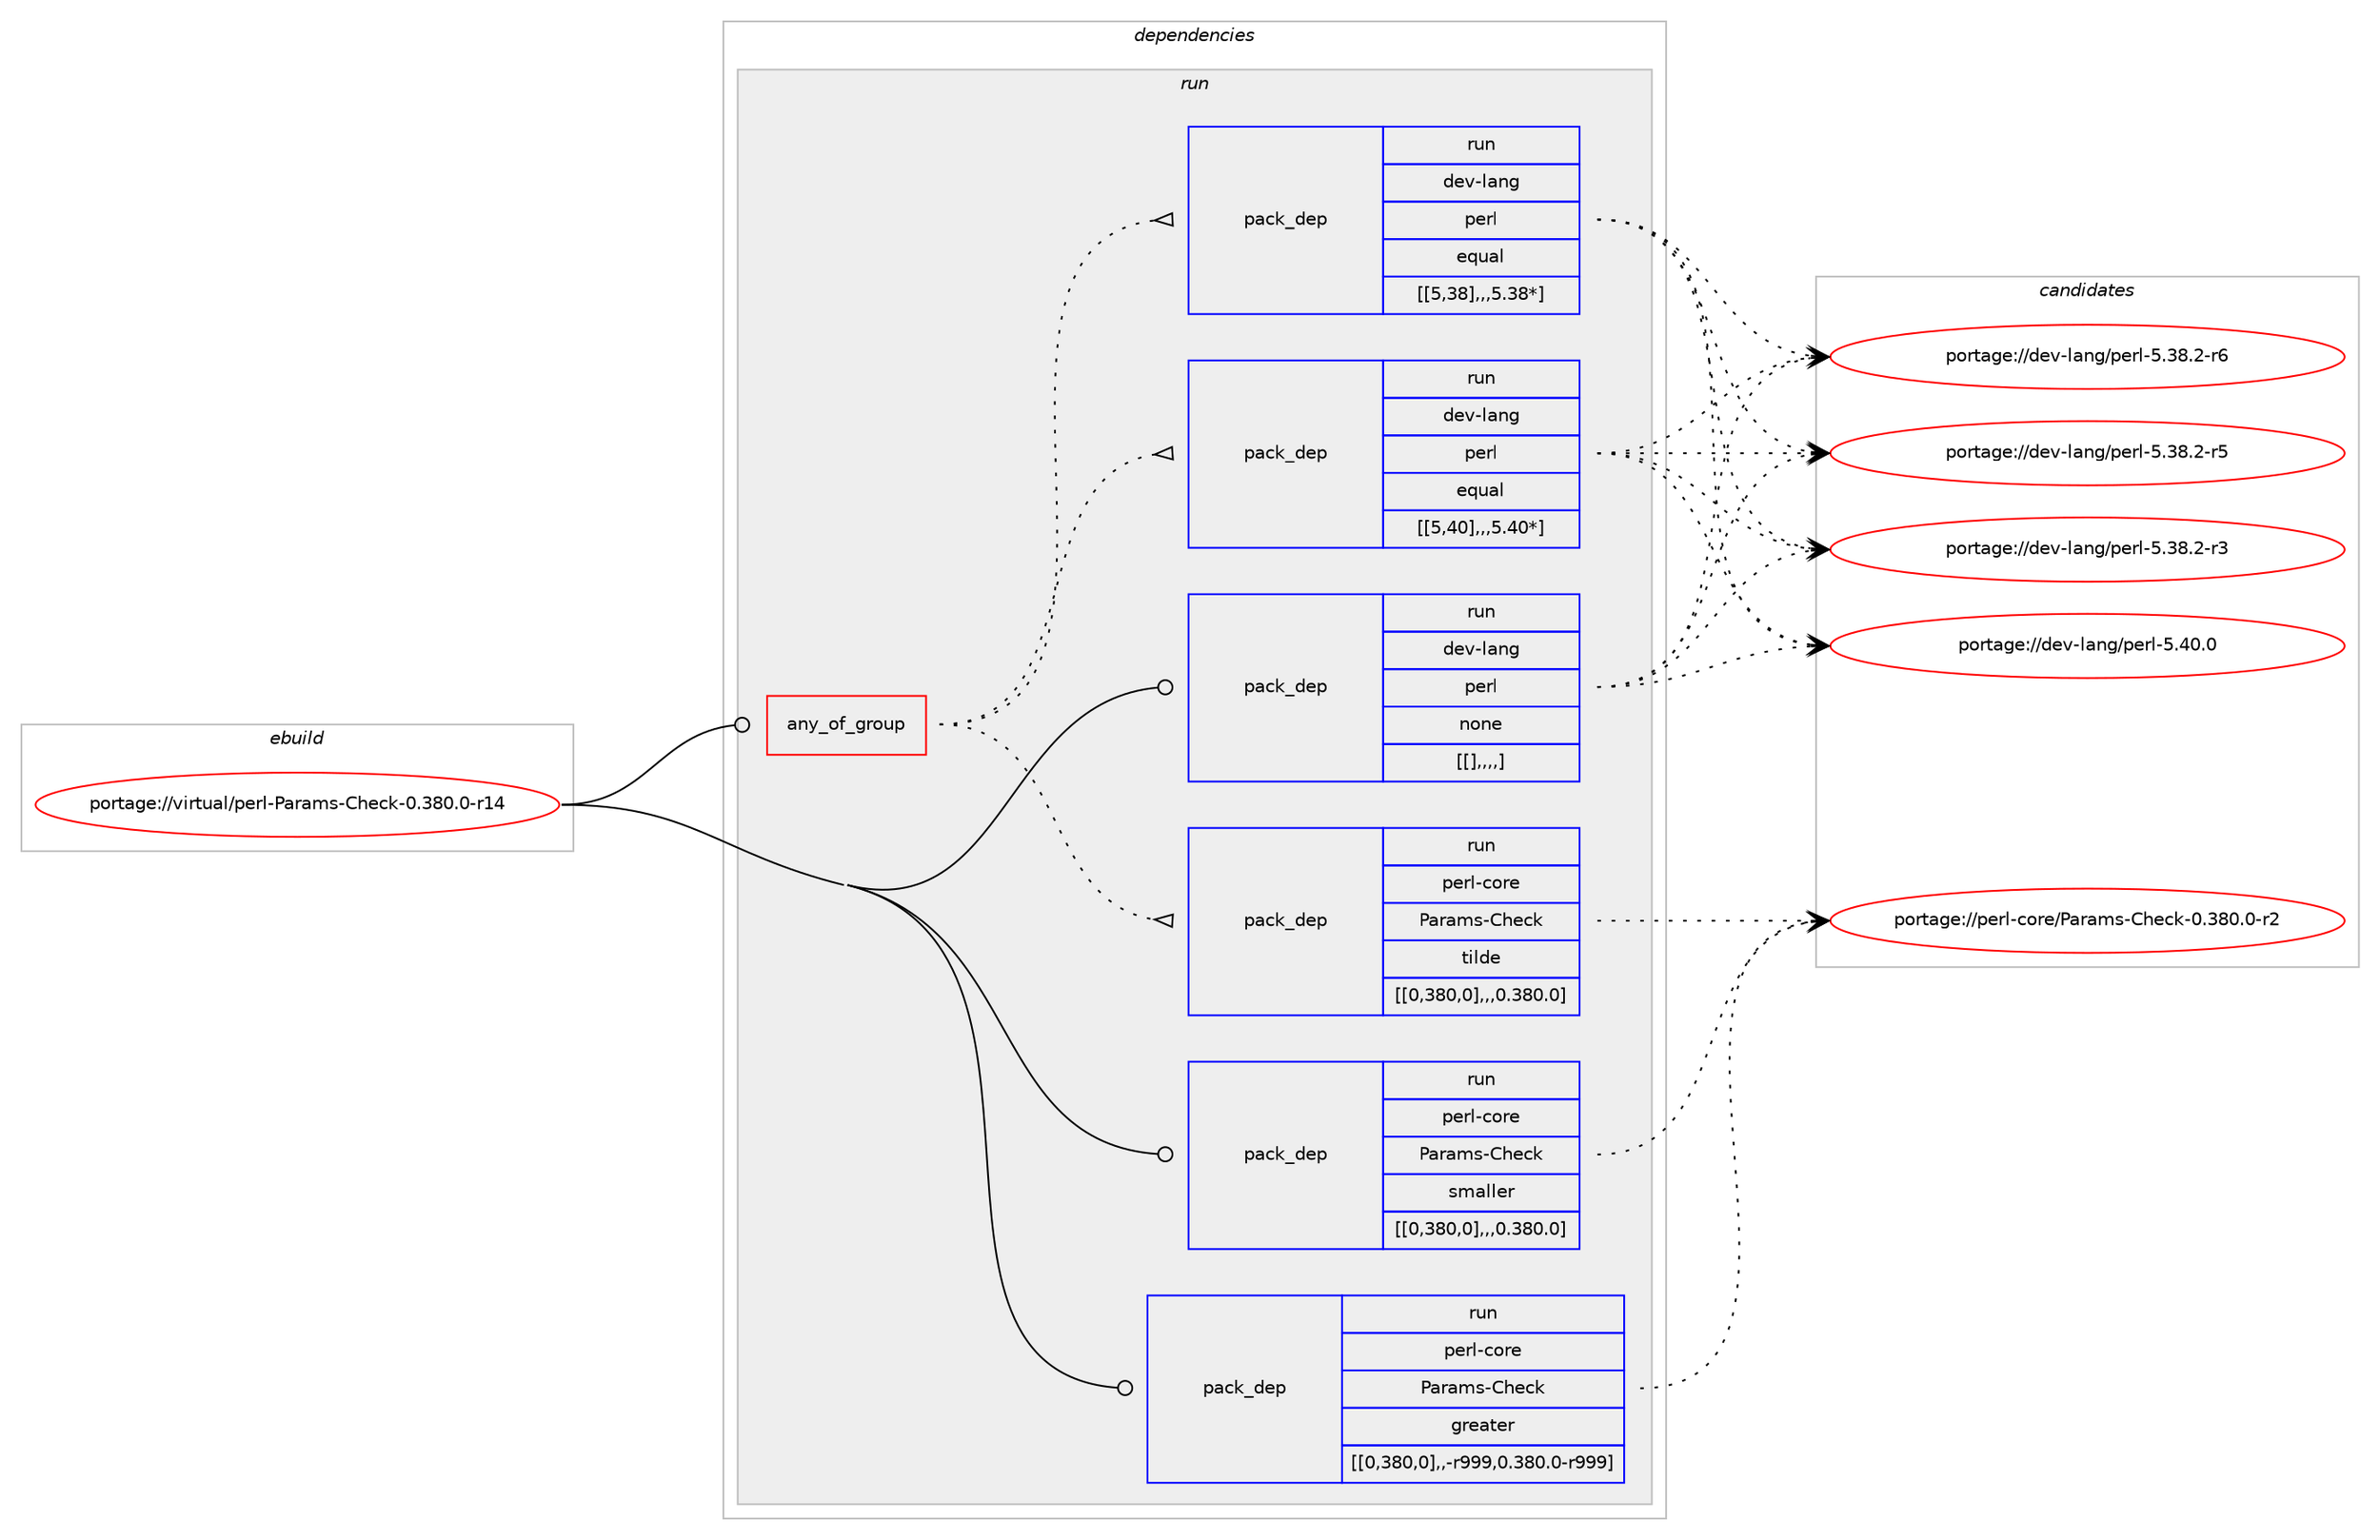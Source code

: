 digraph prolog {

# *************
# Graph options
# *************

newrank=true;
concentrate=true;
compound=true;
graph [rankdir=LR,fontname=Helvetica,fontsize=10,ranksep=1.5];#, ranksep=2.5, nodesep=0.2];
edge  [arrowhead=vee];
node  [fontname=Helvetica,fontsize=10];

# **********
# The ebuild
# **********

subgraph cluster_leftcol {
color=gray;
label=<<i>ebuild</i>>;
id [label="portage://virtual/perl-Params-Check-0.380.0-r14", color=red, width=4, href="../virtual/perl-Params-Check-0.380.0-r14.svg"];
}

# ****************
# The dependencies
# ****************

subgraph cluster_midcol {
color=gray;
label=<<i>dependencies</i>>;
subgraph cluster_compile {
fillcolor="#eeeeee";
style=filled;
label=<<i>compile</i>>;
}
subgraph cluster_compileandrun {
fillcolor="#eeeeee";
style=filled;
label=<<i>compile and run</i>>;
}
subgraph cluster_run {
fillcolor="#eeeeee";
style=filled;
label=<<i>run</i>>;
subgraph any106 {
dependency2053 [label=<<TABLE BORDER="0" CELLBORDER="1" CELLSPACING="0" CELLPADDING="4"><TR><TD CELLPADDING="10">any_of_group</TD></TR></TABLE>>, shape=none, color=red];subgraph pack1617 {
dependency2054 [label=<<TABLE BORDER="0" CELLBORDER="1" CELLSPACING="0" CELLPADDING="4" WIDTH="220"><TR><TD ROWSPAN="6" CELLPADDING="30">pack_dep</TD></TR><TR><TD WIDTH="110">run</TD></TR><TR><TD>dev-lang</TD></TR><TR><TD>perl</TD></TR><TR><TD>equal</TD></TR><TR><TD>[[5,40],,,5.40*]</TD></TR></TABLE>>, shape=none, color=blue];
}
dependency2053:e -> dependency2054:w [weight=20,style="dotted",arrowhead="oinv"];
subgraph pack1620 {
dependency2057 [label=<<TABLE BORDER="0" CELLBORDER="1" CELLSPACING="0" CELLPADDING="4" WIDTH="220"><TR><TD ROWSPAN="6" CELLPADDING="30">pack_dep</TD></TR><TR><TD WIDTH="110">run</TD></TR><TR><TD>dev-lang</TD></TR><TR><TD>perl</TD></TR><TR><TD>equal</TD></TR><TR><TD>[[5,38],,,5.38*]</TD></TR></TABLE>>, shape=none, color=blue];
}
dependency2053:e -> dependency2057:w [weight=20,style="dotted",arrowhead="oinv"];
subgraph pack1623 {
dependency2061 [label=<<TABLE BORDER="0" CELLBORDER="1" CELLSPACING="0" CELLPADDING="4" WIDTH="220"><TR><TD ROWSPAN="6" CELLPADDING="30">pack_dep</TD></TR><TR><TD WIDTH="110">run</TD></TR><TR><TD>perl-core</TD></TR><TR><TD>Params-Check</TD></TR><TR><TD>tilde</TD></TR><TR><TD>[[0,380,0],,,0.380.0]</TD></TR></TABLE>>, shape=none, color=blue];
}
dependency2053:e -> dependency2061:w [weight=20,style="dotted",arrowhead="oinv"];
}
id:e -> dependency2053:w [weight=20,style="solid",arrowhead="odot"];
subgraph pack1627 {
dependency2065 [label=<<TABLE BORDER="0" CELLBORDER="1" CELLSPACING="0" CELLPADDING="4" WIDTH="220"><TR><TD ROWSPAN="6" CELLPADDING="30">pack_dep</TD></TR><TR><TD WIDTH="110">run</TD></TR><TR><TD>dev-lang</TD></TR><TR><TD>perl</TD></TR><TR><TD>none</TD></TR><TR><TD>[[],,,,]</TD></TR></TABLE>>, shape=none, color=blue];
}
id:e -> dependency2065:w [weight=20,style="solid",arrowhead="odot"];
subgraph pack1630 {
dependency2068 [label=<<TABLE BORDER="0" CELLBORDER="1" CELLSPACING="0" CELLPADDING="4" WIDTH="220"><TR><TD ROWSPAN="6" CELLPADDING="30">pack_dep</TD></TR><TR><TD WIDTH="110">run</TD></TR><TR><TD>perl-core</TD></TR><TR><TD>Params-Check</TD></TR><TR><TD>greater</TD></TR><TR><TD>[[0,380,0],,-r999,0.380.0-r999]</TD></TR></TABLE>>, shape=none, color=blue];
}
id:e -> dependency2068:w [weight=20,style="solid",arrowhead="odot"];
subgraph pack1633 {
dependency2072 [label=<<TABLE BORDER="0" CELLBORDER="1" CELLSPACING="0" CELLPADDING="4" WIDTH="220"><TR><TD ROWSPAN="6" CELLPADDING="30">pack_dep</TD></TR><TR><TD WIDTH="110">run</TD></TR><TR><TD>perl-core</TD></TR><TR><TD>Params-Check</TD></TR><TR><TD>smaller</TD></TR><TR><TD>[[0,380,0],,,0.380.0]</TD></TR></TABLE>>, shape=none, color=blue];
}
id:e -> dependency2072:w [weight=20,style="solid",arrowhead="odot"];
}
}

# **************
# The candidates
# **************

subgraph cluster_choices {
rank=same;
color=gray;
label=<<i>candidates</i>>;

subgraph choice1616 {
color=black;
nodesep=1;
choice10010111845108971101034711210111410845534652484648 [label="portage://dev-lang/perl-5.40.0", color=red, width=4,href="../dev-lang/perl-5.40.0.svg"];
choice100101118451089711010347112101114108455346515646504511454 [label="portage://dev-lang/perl-5.38.2-r6", color=red, width=4,href="../dev-lang/perl-5.38.2-r6.svg"];
choice100101118451089711010347112101114108455346515646504511453 [label="portage://dev-lang/perl-5.38.2-r5", color=red, width=4,href="../dev-lang/perl-5.38.2-r5.svg"];
choice100101118451089711010347112101114108455346515646504511451 [label="portage://dev-lang/perl-5.38.2-r3", color=red, width=4,href="../dev-lang/perl-5.38.2-r3.svg"];
dependency2054:e -> choice10010111845108971101034711210111410845534652484648:w [style=dotted,weight="100"];
dependency2054:e -> choice100101118451089711010347112101114108455346515646504511454:w [style=dotted,weight="100"];
dependency2054:e -> choice100101118451089711010347112101114108455346515646504511453:w [style=dotted,weight="100"];
dependency2054:e -> choice100101118451089711010347112101114108455346515646504511451:w [style=dotted,weight="100"];
}
subgraph choice1623 {
color=black;
nodesep=1;
choice10010111845108971101034711210111410845534652484648 [label="portage://dev-lang/perl-5.40.0", color=red, width=4,href="../dev-lang/perl-5.40.0.svg"];
choice100101118451089711010347112101114108455346515646504511454 [label="portage://dev-lang/perl-5.38.2-r6", color=red, width=4,href="../dev-lang/perl-5.38.2-r6.svg"];
choice100101118451089711010347112101114108455346515646504511453 [label="portage://dev-lang/perl-5.38.2-r5", color=red, width=4,href="../dev-lang/perl-5.38.2-r5.svg"];
choice100101118451089711010347112101114108455346515646504511451 [label="portage://dev-lang/perl-5.38.2-r3", color=red, width=4,href="../dev-lang/perl-5.38.2-r3.svg"];
dependency2057:e -> choice10010111845108971101034711210111410845534652484648:w [style=dotted,weight="100"];
dependency2057:e -> choice100101118451089711010347112101114108455346515646504511454:w [style=dotted,weight="100"];
dependency2057:e -> choice100101118451089711010347112101114108455346515646504511453:w [style=dotted,weight="100"];
dependency2057:e -> choice100101118451089711010347112101114108455346515646504511451:w [style=dotted,weight="100"];
}
subgraph choice1626 {
color=black;
nodesep=1;
choice11210111410845991111141014780971149710911545671041019910745484651564846484511450 [label="portage://perl-core/Params-Check-0.380.0-r2", color=red, width=4,href="../perl-core/Params-Check-0.380.0-r2.svg"];
dependency2061:e -> choice11210111410845991111141014780971149710911545671041019910745484651564846484511450:w [style=dotted,weight="100"];
}
subgraph choice1628 {
color=black;
nodesep=1;
choice10010111845108971101034711210111410845534652484648 [label="portage://dev-lang/perl-5.40.0", color=red, width=4,href="../dev-lang/perl-5.40.0.svg"];
choice100101118451089711010347112101114108455346515646504511454 [label="portage://dev-lang/perl-5.38.2-r6", color=red, width=4,href="../dev-lang/perl-5.38.2-r6.svg"];
choice100101118451089711010347112101114108455346515646504511453 [label="portage://dev-lang/perl-5.38.2-r5", color=red, width=4,href="../dev-lang/perl-5.38.2-r5.svg"];
choice100101118451089711010347112101114108455346515646504511451 [label="portage://dev-lang/perl-5.38.2-r3", color=red, width=4,href="../dev-lang/perl-5.38.2-r3.svg"];
dependency2065:e -> choice10010111845108971101034711210111410845534652484648:w [style=dotted,weight="100"];
dependency2065:e -> choice100101118451089711010347112101114108455346515646504511454:w [style=dotted,weight="100"];
dependency2065:e -> choice100101118451089711010347112101114108455346515646504511453:w [style=dotted,weight="100"];
dependency2065:e -> choice100101118451089711010347112101114108455346515646504511451:w [style=dotted,weight="100"];
}
subgraph choice1631 {
color=black;
nodesep=1;
choice11210111410845991111141014780971149710911545671041019910745484651564846484511450 [label="portage://perl-core/Params-Check-0.380.0-r2", color=red, width=4,href="../perl-core/Params-Check-0.380.0-r2.svg"];
dependency2068:e -> choice11210111410845991111141014780971149710911545671041019910745484651564846484511450:w [style=dotted,weight="100"];
}
subgraph choice1634 {
color=black;
nodesep=1;
choice11210111410845991111141014780971149710911545671041019910745484651564846484511450 [label="portage://perl-core/Params-Check-0.380.0-r2", color=red, width=4,href="../perl-core/Params-Check-0.380.0-r2.svg"];
dependency2072:e -> choice11210111410845991111141014780971149710911545671041019910745484651564846484511450:w [style=dotted,weight="100"];
}
}

}
